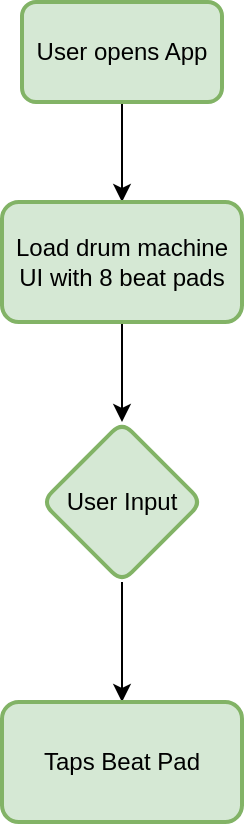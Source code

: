 <mxfile version="14.9.6" type="device" pages="3"><diagram id="X4zd1E4SkGmJqdu4EPAb" name="Mobile Lab Flow Chart"><mxGraphModel dx="1106" dy="997" grid="1" gridSize="10" guides="1" tooltips="1" connect="1" arrows="1" fold="1" page="1" pageScale="1" pageWidth="850" pageHeight="1100" math="0" shadow="0"><root><mxCell id="OqWMLK05ZHa6zcyh0JOU-0"/><mxCell id="OqWMLK05ZHa6zcyh0JOU-1" parent="OqWMLK05ZHa6zcyh0JOU-0"/><mxCell id="NaN5ApD-WJk9Q_2UjFOY-2" value="" style="edgeStyle=orthogonalEdgeStyle;rounded=0;orthogonalLoop=1;jettySize=auto;html=1;endArrow=classic;endFill=1;strokeWidth=1;" parent="OqWMLK05ZHa6zcyh0JOU-1" source="NaN5ApD-WJk9Q_2UjFOY-0" target="NaN5ApD-WJk9Q_2UjFOY-1" edge="1"><mxGeometry relative="1" as="geometry"/></mxCell><mxCell id="NaN5ApD-WJk9Q_2UjFOY-0" value="User opens App" style="rounded=1;whiteSpace=wrap;html=1;absoluteArcSize=1;arcSize=14;strokeWidth=2;fillColor=#d5e8d4;strokeColor=#82b366;" parent="OqWMLK05ZHa6zcyh0JOU-1" vertex="1"><mxGeometry x="270" y="350" width="100" height="50" as="geometry"/></mxCell><mxCell id="NaN5ApD-WJk9Q_2UjFOY-4" value="" style="edgeStyle=orthogonalEdgeStyle;rounded=0;orthogonalLoop=1;jettySize=auto;html=1;endArrow=classic;endFill=1;strokeWidth=1;" parent="OqWMLK05ZHa6zcyh0JOU-1" source="NaN5ApD-WJk9Q_2UjFOY-1" target="NaN5ApD-WJk9Q_2UjFOY-3" edge="1"><mxGeometry relative="1" as="geometry"/></mxCell><mxCell id="NaN5ApD-WJk9Q_2UjFOY-1" value="Load drum machine UI with 8 beat pads" style="whiteSpace=wrap;html=1;rounded=1;strokeColor=#82b366;strokeWidth=2;fillColor=#d5e8d4;arcSize=14;" parent="OqWMLK05ZHa6zcyh0JOU-1" vertex="1"><mxGeometry x="260" y="450" width="120" height="60" as="geometry"/></mxCell><mxCell id="NaN5ApD-WJk9Q_2UjFOY-6" value="" style="edgeStyle=orthogonalEdgeStyle;rounded=0;orthogonalLoop=1;jettySize=auto;html=1;endArrow=classic;endFill=1;strokeWidth=1;" parent="OqWMLK05ZHa6zcyh0JOU-1" source="NaN5ApD-WJk9Q_2UjFOY-3" target="NaN5ApD-WJk9Q_2UjFOY-5" edge="1"><mxGeometry relative="1" as="geometry"/></mxCell><mxCell id="NaN5ApD-WJk9Q_2UjFOY-3" value="User Input" style="rhombus;whiteSpace=wrap;html=1;rounded=1;strokeColor=#82b366;strokeWidth=2;fillColor=#d5e8d4;arcSize=14;" parent="OqWMLK05ZHa6zcyh0JOU-1" vertex="1"><mxGeometry x="280" y="560" width="80" height="80" as="geometry"/></mxCell><mxCell id="NaN5ApD-WJk9Q_2UjFOY-5" value="Taps Beat Pad" style="whiteSpace=wrap;html=1;rounded=1;strokeColor=#82b366;strokeWidth=2;fillColor=#d5e8d4;arcSize=14;" parent="OqWMLK05ZHa6zcyh0JOU-1" vertex="1"><mxGeometry x="260" y="700" width="120" height="60" as="geometry"/></mxCell></root></mxGraphModel></diagram><diagram id="ZXFaGMm7I2dgCDkTjNe4" name="Sound Generator Flow Chart"><mxGraphModel dx="1106" dy="997" grid="1" gridSize="10" guides="1" tooltips="1" connect="1" arrows="1" fold="1" page="1" pageScale="1" pageWidth="850" pageHeight="1100" math="0" shadow="0"><root><mxCell id="V0FJj8z88MOWXL6adwNJ-0"/><mxCell id="V0FJj8z88MOWXL6adwNJ-1" parent="V0FJj8z88MOWXL6adwNJ-0"/><mxCell id="V0FJj8z88MOWXL6adwNJ-5" style="edgeStyle=orthogonalEdgeStyle;rounded=0;orthogonalLoop=1;jettySize=auto;html=1;entryX=0.5;entryY=0;entryDx=0;entryDy=0;endArrow=classic;endFill=1;strokeWidth=1;fillColor=#e1d5e7;strokeColor=#9673a6;" parent="V0FJj8z88MOWXL6adwNJ-1" source="V0FJj8z88MOWXL6adwNJ-3" target="V0FJj8z88MOWXL6adwNJ-8" edge="1"><mxGeometry relative="1" as="geometry"/></mxCell><mxCell id="V0FJj8z88MOWXL6adwNJ-3" value="&lt;span style=&quot;font-size: 14px&quot;&gt;Tap beat pad&lt;/span&gt;" style="rounded=1;whiteSpace=wrap;html=1;absoluteArcSize=1;arcSize=14;strokeWidth=2;fillColor=#e1d5e7;strokeColor=#9673a6;" parent="V0FJj8z88MOWXL6adwNJ-1" vertex="1"><mxGeometry x="100" y="300" width="100" height="50" as="geometry"/></mxCell><mxCell id="V0FJj8z88MOWXL6adwNJ-6" value="&lt;font style=&quot;font-size: 15px&quot;&gt;Yes&lt;/font&gt;" style="edgeStyle=orthogonalEdgeStyle;rounded=0;orthogonalLoop=1;jettySize=auto;html=1;endArrow=classic;endFill=1;strokeWidth=1;entryX=0.5;entryY=0;entryDx=0;entryDy=0;fillColor=#e1d5e7;strokeColor=#9673a6;" parent="V0FJj8z88MOWXL6adwNJ-1" source="V0FJj8z88MOWXL6adwNJ-4" target="kdSc3YNEkVf51QCDBhJr-0" edge="1"><mxGeometry relative="1" as="geometry"><mxPoint x="150" y="680" as="targetPoint"/></mxGeometry></mxCell><mxCell id="V0FJj8z88MOWXL6adwNJ-11" style="edgeStyle=orthogonalEdgeStyle;rounded=0;orthogonalLoop=1;jettySize=auto;html=1;entryX=0.5;entryY=0;entryDx=0;entryDy=0;endArrow=classic;endFill=1;strokeWidth=1;fillColor=#e1d5e7;strokeColor=#9673a6;" parent="V0FJj8z88MOWXL6adwNJ-1" source="V0FJj8z88MOWXL6adwNJ-4" target="V0FJj8z88MOWXL6adwNJ-10" edge="1"><mxGeometry relative="1" as="geometry"/></mxCell><mxCell id="V0FJj8z88MOWXL6adwNJ-12" value="&lt;font style=&quot;font-size: 14px&quot;&gt;No&lt;/font&gt;" style="edgeLabel;html=1;align=center;verticalAlign=middle;resizable=0;points=[];" parent="V0FJj8z88MOWXL6adwNJ-11" vertex="1" connectable="0"><mxGeometry x="0.556" y="-3" relative="1" as="geometry"><mxPoint x="3" y="10" as="offset"/></mxGeometry></mxCell><mxCell id="V0FJj8z88MOWXL6adwNJ-4" value="&lt;font style=&quot;font-size: 14px&quot;&gt;Sample loaded?&lt;/font&gt;" style="strokeWidth=2;html=1;shape=mxgraph.flowchart.decision;whiteSpace=wrap;fillColor=#e1d5e7;strokeColor=#9673a6;" parent="V0FJj8z88MOWXL6adwNJ-1" vertex="1"><mxGeometry x="60" y="490" width="180" height="100" as="geometry"/></mxCell><mxCell id="V0FJj8z88MOWXL6adwNJ-7" value="&lt;span style=&quot;font-size: 14px&quot;&gt;Play sample&lt;/span&gt;" style="rounded=1;whiteSpace=wrap;html=1;absoluteArcSize=1;arcSize=14;strokeWidth=2;fillColor=#e1d5e7;strokeColor=#9673a6;" parent="V0FJj8z88MOWXL6adwNJ-1" vertex="1"><mxGeometry x="100" y="800" width="100" height="80" as="geometry"/></mxCell><mxCell id="V0FJj8z88MOWXL6adwNJ-9" style="edgeStyle=orthogonalEdgeStyle;rounded=0;orthogonalLoop=1;jettySize=auto;html=1;entryX=0.5;entryY=0;entryDx=0;entryDy=0;entryPerimeter=0;endArrow=classic;endFill=1;strokeWidth=1;fillColor=#e1d5e7;strokeColor=#9673a6;" parent="V0FJj8z88MOWXL6adwNJ-1" source="V0FJj8z88MOWXL6adwNJ-8" target="V0FJj8z88MOWXL6adwNJ-4" edge="1"><mxGeometry relative="1" as="geometry"/></mxCell><mxCell id="V0FJj8z88MOWXL6adwNJ-8" value="&lt;span style=&quot;font-size: 14px&quot;&gt;Update screen to show pad pressed&lt;/span&gt;" style="rounded=1;whiteSpace=wrap;html=1;absoluteArcSize=1;arcSize=14;strokeWidth=2;fillColor=#e1d5e7;strokeColor=#9673a6;" parent="V0FJj8z88MOWXL6adwNJ-1" vertex="1"><mxGeometry x="100" y="390" width="100" height="70" as="geometry"/></mxCell><mxCell id="V0FJj8z88MOWXL6adwNJ-10" value="&lt;span style=&quot;font-size: 14px&quot;&gt;Play nothing&lt;/span&gt;" style="rounded=1;whiteSpace=wrap;html=1;absoluteArcSize=1;arcSize=14;strokeWidth=2;fillColor=#e1d5e7;strokeColor=#9673a6;" parent="V0FJj8z88MOWXL6adwNJ-1" vertex="1"><mxGeometry x="325" y="660" width="100" height="80" as="geometry"/></mxCell><mxCell id="V0FJj8z88MOWXL6adwNJ-14" value="&lt;font style=&quot;font-size: 25px&quot;&gt;Tapping a specific beat pad&lt;/font&gt;" style="text;html=1;align=center;verticalAlign=middle;resizable=0;points=[];autosize=1;strokeColor=none;" parent="V0FJj8z88MOWXL6adwNJ-1" vertex="1"><mxGeometry x="40" y="240" width="320" height="20" as="geometry"/></mxCell><mxCell id="kdSc3YNEkVf51QCDBhJr-1" style="edgeStyle=orthogonalEdgeStyle;rounded=0;orthogonalLoop=1;jettySize=auto;html=1;entryX=0.5;entryY=0;entryDx=0;entryDy=0;fillColor=#e1d5e7;strokeColor=#9673a6;" parent="V0FJj8z88MOWXL6adwNJ-1" source="kdSc3YNEkVf51QCDBhJr-0" target="V0FJj8z88MOWXL6adwNJ-7" edge="1"><mxGeometry relative="1" as="geometry"/></mxCell><mxCell id="kdSc3YNEkVf51QCDBhJr-5" value="&lt;font style=&quot;font-size: 14px&quot;&gt;No&lt;/font&gt;" style="edgeLabel;html=1;align=center;verticalAlign=middle;resizable=0;points=[];" parent="kdSc3YNEkVf51QCDBhJr-1" vertex="1" connectable="0"><mxGeometry y="2" relative="1" as="geometry"><mxPoint as="offset"/></mxGeometry></mxCell><mxCell id="kdSc3YNEkVf51QCDBhJr-3" value="" style="edgeStyle=orthogonalEdgeStyle;rounded=0;orthogonalLoop=1;jettySize=auto;html=1;entryX=0;entryY=0.5;entryDx=0;entryDy=0;fillColor=#e1d5e7;strokeColor=#9673a6;" parent="V0FJj8z88MOWXL6adwNJ-1" source="kdSc3YNEkVf51QCDBhJr-0" target="V0FJj8z88MOWXL6adwNJ-10" edge="1"><mxGeometry relative="1" as="geometry"><mxPoint x="390" y="760" as="targetPoint"/></mxGeometry></mxCell><mxCell id="kdSc3YNEkVf51QCDBhJr-4" value="&lt;font style=&quot;font-size: 14px&quot;&gt;Yes&lt;/font&gt;" style="edgeLabel;html=1;align=center;verticalAlign=middle;resizable=0;points=[];" parent="kdSc3YNEkVf51QCDBhJr-3" vertex="1" connectable="0"><mxGeometry x="0.129" y="-1" relative="1" as="geometry"><mxPoint x="-8" y="-1" as="offset"/></mxGeometry></mxCell><mxCell id="kdSc3YNEkVf51QCDBhJr-0" value="&lt;font style=&quot;font-size: 14px&quot;&gt;Is track Muted?&lt;/font&gt;" style="rhombus;whiteSpace=wrap;html=1;fillColor=#e1d5e7;strokeColor=#9673a6;strokeWidth=2;" parent="V0FJj8z88MOWXL6adwNJ-1" vertex="1"><mxGeometry x="60" y="660" width="180" height="80" as="geometry"/></mxCell></root></mxGraphModel></diagram><diagram id="NM9DUePd3vJrbiizaTK2" name="SoundEngine Framework"><mxGraphModel dx="2148" dy="892" grid="1" gridSize="10" guides="1" tooltips="1" connect="1" arrows="1" fold="1" page="1" pageScale="1" pageWidth="850" pageHeight="1100" math="0" shadow="0"><root><mxCell id="9nkRtmUUGU0j3CjNc88s-0"/><mxCell id="9nkRtmUUGU0j3CjNc88s-1" parent="9nkRtmUUGU0j3CjNc88s-0"/><mxCell id="nSn4B3sogWtAPppFgm3B-8" value="" style="rounded=1;whiteSpace=wrap;html=1;fillColor=#f5f5f5;strokeColor=#666666;fontColor=#333333;strokeWidth=5;" vertex="1" parent="9nkRtmUUGU0j3CjNc88s-1"><mxGeometry x="-30" y="510" width="820" height="280" as="geometry"/></mxCell><mxCell id="kLst8SHtD1NR4TSsZ-Ox-2" value="Contains&amp;nbsp;" style="edgeStyle=orthogonalEdgeStyle;rounded=0;orthogonalLoop=1;jettySize=auto;html=1;endArrow=block;endFill=0;strokeWidth=2;fillColor=#e1d5e7;strokeColor=#9673a6;" parent="9nkRtmUUGU0j3CjNc88s-1" source="kLst8SHtD1NR4TSsZ-Ox-0" target="kLst8SHtD1NR4TSsZ-Ox-1" edge="1"><mxGeometry x="-0.412" y="-10" relative="1" as="geometry"><mxPoint as="offset"/></mxGeometry></mxCell><mxCell id="nSn4B3sogWtAPppFgm3B-4" style="edgeStyle=orthogonalEdgeStyle;rounded=0;orthogonalLoop=1;jettySize=auto;html=1;entryX=0;entryY=0.5;entryDx=0;entryDy=0;dashed=1;fillColor=#e1d5e7;strokeColor=#9673a6;" edge="1" parent="9nkRtmUUGU0j3CjNc88s-1" source="kLst8SHtD1NR4TSsZ-Ox-0" target="kLst8SHtD1NR4TSsZ-Ox-3"><mxGeometry relative="1" as="geometry"/></mxCell><mxCell id="kLst8SHtD1NR4TSsZ-Ox-0" value="SoundGenerator" style="rounded=0;whiteSpace=wrap;html=1;fillColor=#e1d5e7;strokeColor=#9673a6;" parent="9nkRtmUUGU0j3CjNc88s-1" vertex="1"><mxGeometry x="400" y="370" width="160" height="60" as="geometry"/></mxCell><mxCell id="kLst8SHtD1NR4TSsZ-Ox-1" value="AVAudioPlayerNode" style="rounded=0;whiteSpace=wrap;html=1;fillColor=#f5f5f5;strokeColor=#666666;fontColor=#333333;" parent="9nkRtmUUGU0j3CjNc88s-1" vertex="1"><mxGeometry x="400" y="600" width="160" height="60" as="geometry"/></mxCell><mxCell id="ocnDQNmyWHf5NuNU-Bdl-1" value="" style="edgeStyle=orthogonalEdgeStyle;rounded=0;orthogonalLoop=1;jettySize=auto;html=1;fillColor=#e1d5e7;strokeColor=#9673a6;endArrow=block;endFill=0;strokeWidth=2;" parent="9nkRtmUUGU0j3CjNc88s-1" source="kLst8SHtD1NR4TSsZ-Ox-3" target="ocnDQNmyWHf5NuNU-Bdl-0" edge="1"><mxGeometry relative="1" as="geometry"/></mxCell><mxCell id="nSn4B3sogWtAPppFgm3B-17" value="Contains" style="edgeLabel;html=1;align=center;verticalAlign=middle;resizable=0;points=[];" vertex="1" connectable="0" parent="ocnDQNmyWHf5NuNU-Bdl-1"><mxGeometry x="-0.588" y="2" relative="1" as="geometry"><mxPoint as="offset"/></mxGeometry></mxCell><mxCell id="kLst8SHtD1NR4TSsZ-Ox-3" value="SoundSource" style="rounded=0;whiteSpace=wrap;html=1;fillColor=#e1d5e7;strokeColor=#9673a6;" parent="9nkRtmUUGU0j3CjNc88s-1" vertex="1"><mxGeometry x="610" y="370" width="160" height="60" as="geometry"/></mxCell><mxCell id="ocnDQNmyWHf5NuNU-Bdl-0" value="AVAudioFile" style="rounded=0;whiteSpace=wrap;html=1;fillColor=#f5f5f5;strokeColor=#666666;fontColor=#333333;" parent="9nkRtmUUGU0j3CjNc88s-1" vertex="1"><mxGeometry x="610" y="600" width="160" height="60" as="geometry"/></mxCell><mxCell id="nSn4B3sogWtAPppFgm3B-2" style="edgeStyle=orthogonalEdgeStyle;rounded=0;orthogonalLoop=1;jettySize=auto;html=1;entryX=0;entryY=0.5;entryDx=0;entryDy=0;dashed=1;fillColor=#e1d5e7;strokeColor=#9673a6;" edge="1" parent="9nkRtmUUGU0j3CjNc88s-1" source="EkcpBOQHSYPPCk2Tqtnn-0" target="nSn4B3sogWtAPppFgm3B-1"><mxGeometry relative="1" as="geometry"/></mxCell><mxCell id="nSn4B3sogWtAPppFgm3B-13" style="edgeStyle=orthogonalEdgeStyle;rounded=0;orthogonalLoop=1;jettySize=auto;html=1;entryX=0.5;entryY=0;entryDx=0;entryDy=0;fillColor=#e1d5e7;strokeColor=#9673a6;endArrow=block;endFill=0;strokeWidth=2;" edge="1" parent="9nkRtmUUGU0j3CjNc88s-1" source="EkcpBOQHSYPPCk2Tqtnn-0" target="nSn4B3sogWtAPppFgm3B-5"><mxGeometry relative="1" as="geometry"/></mxCell><mxCell id="nSn4B3sogWtAPppFgm3B-15" value="Contains" style="edgeLabel;html=1;align=center;verticalAlign=middle;resizable=0;points=[];" vertex="1" connectable="0" parent="nSn4B3sogWtAPppFgm3B-13"><mxGeometry x="-0.2" y="-3" relative="1" as="geometry"><mxPoint as="offset"/></mxGeometry></mxCell><mxCell id="EkcpBOQHSYPPCk2Tqtnn-0" value="MixerTrack" style="rounded=0;whiteSpace=wrap;html=1;fillColor=#e1d5e7;strokeColor=#9673a6;" parent="9nkRtmUUGU0j3CjNc88s-1" vertex="1"><mxGeometry x="205" y="260" width="140" height="60" as="geometry"/></mxCell><mxCell id="EkcpBOQHSYPPCk2Tqtnn-3" style="edgeStyle=orthogonalEdgeStyle;rounded=0;orthogonalLoop=1;jettySize=auto;html=1;fillColor=#e1d5e7;strokeColor=#9673a6;entryX=0;entryY=0.5;entryDx=0;entryDy=0;" parent="9nkRtmUUGU0j3CjNc88s-1" source="EkcpBOQHSYPPCk2Tqtnn-2" target="EkcpBOQHSYPPCk2Tqtnn-0" edge="1"><mxGeometry relative="1" as="geometry"><mxPoint x="285" y="260" as="targetPoint"/></mxGeometry></mxCell><mxCell id="EkcpBOQHSYPPCk2Tqtnn-5" style="edgeStyle=orthogonalEdgeStyle;rounded=0;orthogonalLoop=1;jettySize=auto;html=1;fillColor=#e1d5e7;strokeColor=#9673a6;endArrow=block;endFill=0;strokeWidth=2;" parent="9nkRtmUUGU0j3CjNc88s-1" source="EkcpBOQHSYPPCk2Tqtnn-2" target="EkcpBOQHSYPPCk2Tqtnn-4" edge="1"><mxGeometry relative="1" as="geometry"/></mxCell><mxCell id="nSn4B3sogWtAPppFgm3B-16" value="Contains" style="edgeLabel;html=1;align=center;verticalAlign=middle;resizable=0;points=[];" vertex="1" connectable="0" parent="EkcpBOQHSYPPCk2Tqtnn-5"><mxGeometry x="-0.314" relative="1" as="geometry"><mxPoint as="offset"/></mxGeometry></mxCell><mxCell id="EkcpBOQHSYPPCk2Tqtnn-2" value="PlayBackEngine" style="rounded=0;whiteSpace=wrap;html=1;fillColor=#e1d5e7;strokeColor=#9673a6;" parent="9nkRtmUUGU0j3CjNc88s-1" vertex="1"><mxGeometry x="15" y="260" width="130" height="60" as="geometry"/></mxCell><mxCell id="nSn4B3sogWtAPppFgm3B-9" style="edgeStyle=orthogonalEdgeStyle;rounded=0;orthogonalLoop=1;jettySize=auto;html=1;dashed=1;" edge="1" parent="9nkRtmUUGU0j3CjNc88s-1" source="EkcpBOQHSYPPCk2Tqtnn-4" target="nSn4B3sogWtAPppFgm3B-5"><mxGeometry relative="1" as="geometry"/></mxCell><mxCell id="nSn4B3sogWtAPppFgm3B-11" style="edgeStyle=orthogonalEdgeStyle;rounded=0;orthogonalLoop=1;jettySize=auto;html=1;entryX=0.5;entryY=1;entryDx=0;entryDy=0;dashed=1;exitX=0.5;exitY=1;exitDx=0;exitDy=0;" edge="1" parent="9nkRtmUUGU0j3CjNc88s-1" source="EkcpBOQHSYPPCk2Tqtnn-4" target="kLst8SHtD1NR4TSsZ-Ox-1"><mxGeometry relative="1" as="geometry"/></mxCell><mxCell id="EkcpBOQHSYPPCk2Tqtnn-4" value="AVAudioEngine" style="rounded=0;whiteSpace=wrap;html=1;fillColor=#f5f5f5;strokeColor=#666666;fontColor=#333333;" parent="9nkRtmUUGU0j3CjNc88s-1" vertex="1"><mxGeometry x="10" y="600" width="140" height="60" as="geometry"/></mxCell><mxCell id="nSn4B3sogWtAPppFgm3B-3" style="edgeStyle=orthogonalEdgeStyle;rounded=0;orthogonalLoop=1;jettySize=auto;html=1;dashed=1;entryX=0.5;entryY=0;entryDx=0;entryDy=0;fillColor=#e1d5e7;strokeColor=#9673a6;" edge="1" parent="9nkRtmUUGU0j3CjNc88s-1" source="nSn4B3sogWtAPppFgm3B-1" target="kLst8SHtD1NR4TSsZ-Ox-0"><mxGeometry relative="1" as="geometry"/></mxCell><mxCell id="nSn4B3sogWtAPppFgm3B-1" value="SoundGeneratorController" style="rounded=0;whiteSpace=wrap;html=1;fillColor=#e1d5e7;strokeColor=#9673a6;" vertex="1" parent="9nkRtmUUGU0j3CjNc88s-1"><mxGeometry x="400" y="260" width="160" height="60" as="geometry"/></mxCell><mxCell id="nSn4B3sogWtAPppFgm3B-10" style="edgeStyle=orthogonalEdgeStyle;rounded=0;orthogonalLoop=1;jettySize=auto;html=1;entryX=0;entryY=0.5;entryDx=0;entryDy=0;dashed=1;" edge="1" parent="9nkRtmUUGU0j3CjNc88s-1" source="nSn4B3sogWtAPppFgm3B-5" target="kLst8SHtD1NR4TSsZ-Ox-1"><mxGeometry relative="1" as="geometry"/></mxCell><mxCell id="nSn4B3sogWtAPppFgm3B-5" value="AVAudioMixerNode" style="rounded=0;whiteSpace=wrap;html=1;fillColor=#f5f5f5;strokeColor=#666666;fontColor=#333333;" vertex="1" parent="9nkRtmUUGU0j3CjNc88s-1"><mxGeometry x="195" y="600" width="160" height="60" as="geometry"/></mxCell><mxCell id="nSn4B3sogWtAPppFgm3B-12" value="&lt;font style=&quot;font-size: 18px&quot;&gt;AVAudioFramework&lt;/font&gt;" style="text;html=1;align=center;verticalAlign=middle;resizable=0;points=[];autosize=1;strokeColor=none;" vertex="1" parent="9nkRtmUUGU0j3CjNc88s-1"><mxGeometry x="280" y="740" width="170" height="20" as="geometry"/></mxCell></root></mxGraphModel></diagram></mxfile>